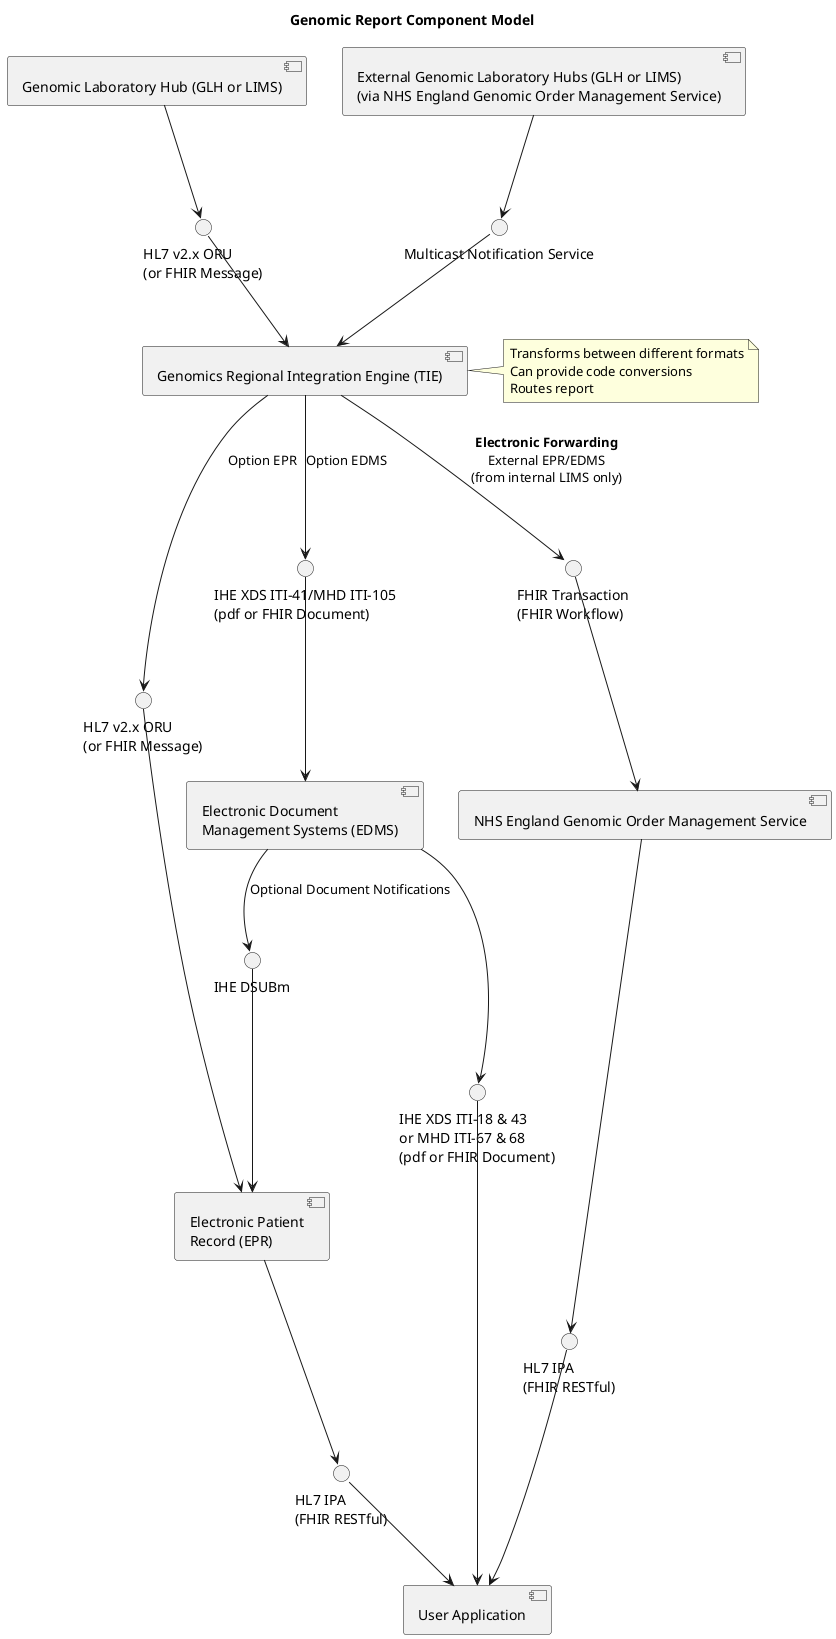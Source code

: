 @startuml

title "Genomic Report Component Model"

component "Genomic Laboratory Hub (GLH or LIMS)" as LIMS
component "External Genomic Laboratory Hubs (GLH or LIMS)\n(via NHS England Genomic Order Management Service)" as xLIMS

component "Electronic Patient\nRecord (EPR)" as EPR

component "Electronic Document\nManagement Systems (EDMS)" as EDMS

component "Genomics Regional Integration Engine (TIE)" as TIE
component "NHS England Genomic Order Management Service" as GOMS

interface "HL7 v2.x ORU\n(or FHIR Message)" as HL7_ORU1
interface "HL7 v2.x ORU\n(or FHIR Message)" as HL7_ORU2
interface "Multicast Notification Service" as MNS
interface "FHIR Transaction\n(FHIR Workflow)" as Transaction
interface "IHE XDS ITI-41/MHD ITI-105\n(pdf or FHIR Document)" as MHD105
interface "HL7 IPA\n(FHIR RESTful)" as IPA
interface "IHE XDS ITI-18 & 43\nor MHD ITI-67 & 68\n(pdf or FHIR Document)" as MHD67

interface "HL7 IPA\n(FHIR RESTful)" as IPA2

interface "IHE DSUBm" as DSUBm

component "User Application" as user

LIMS -d-> HL7_ORU1
HL7_ORU1 -d-> TIE

xLIMS -d-> MNS
MNS -d-> TIE

TIE -d-> HL7_ORU2 : Option EPR
HL7_ORU2 -d-> EPR

TIE -d-> MHD105 : Option EDMS
MHD105 -d-> EDMS

TIE -d-> Transaction : **Electronic Forwarding**\nExternal EPR/EDMS\n(from internal LIMS only)
Transaction -d-> GOMS
GOMS -d-> IPA2

EDMS -d-> MHD67
EPR -d-> IPA

IPA -d-> user
MHD67 -d-> user
IPA2 -d-> user

EDMS --> DSUBm : Optional Document Notifications
DSUBm --> EPR

note right of TIE
Transforms between different formats
Can provide code conversions
Routes report
end note

@enduml
